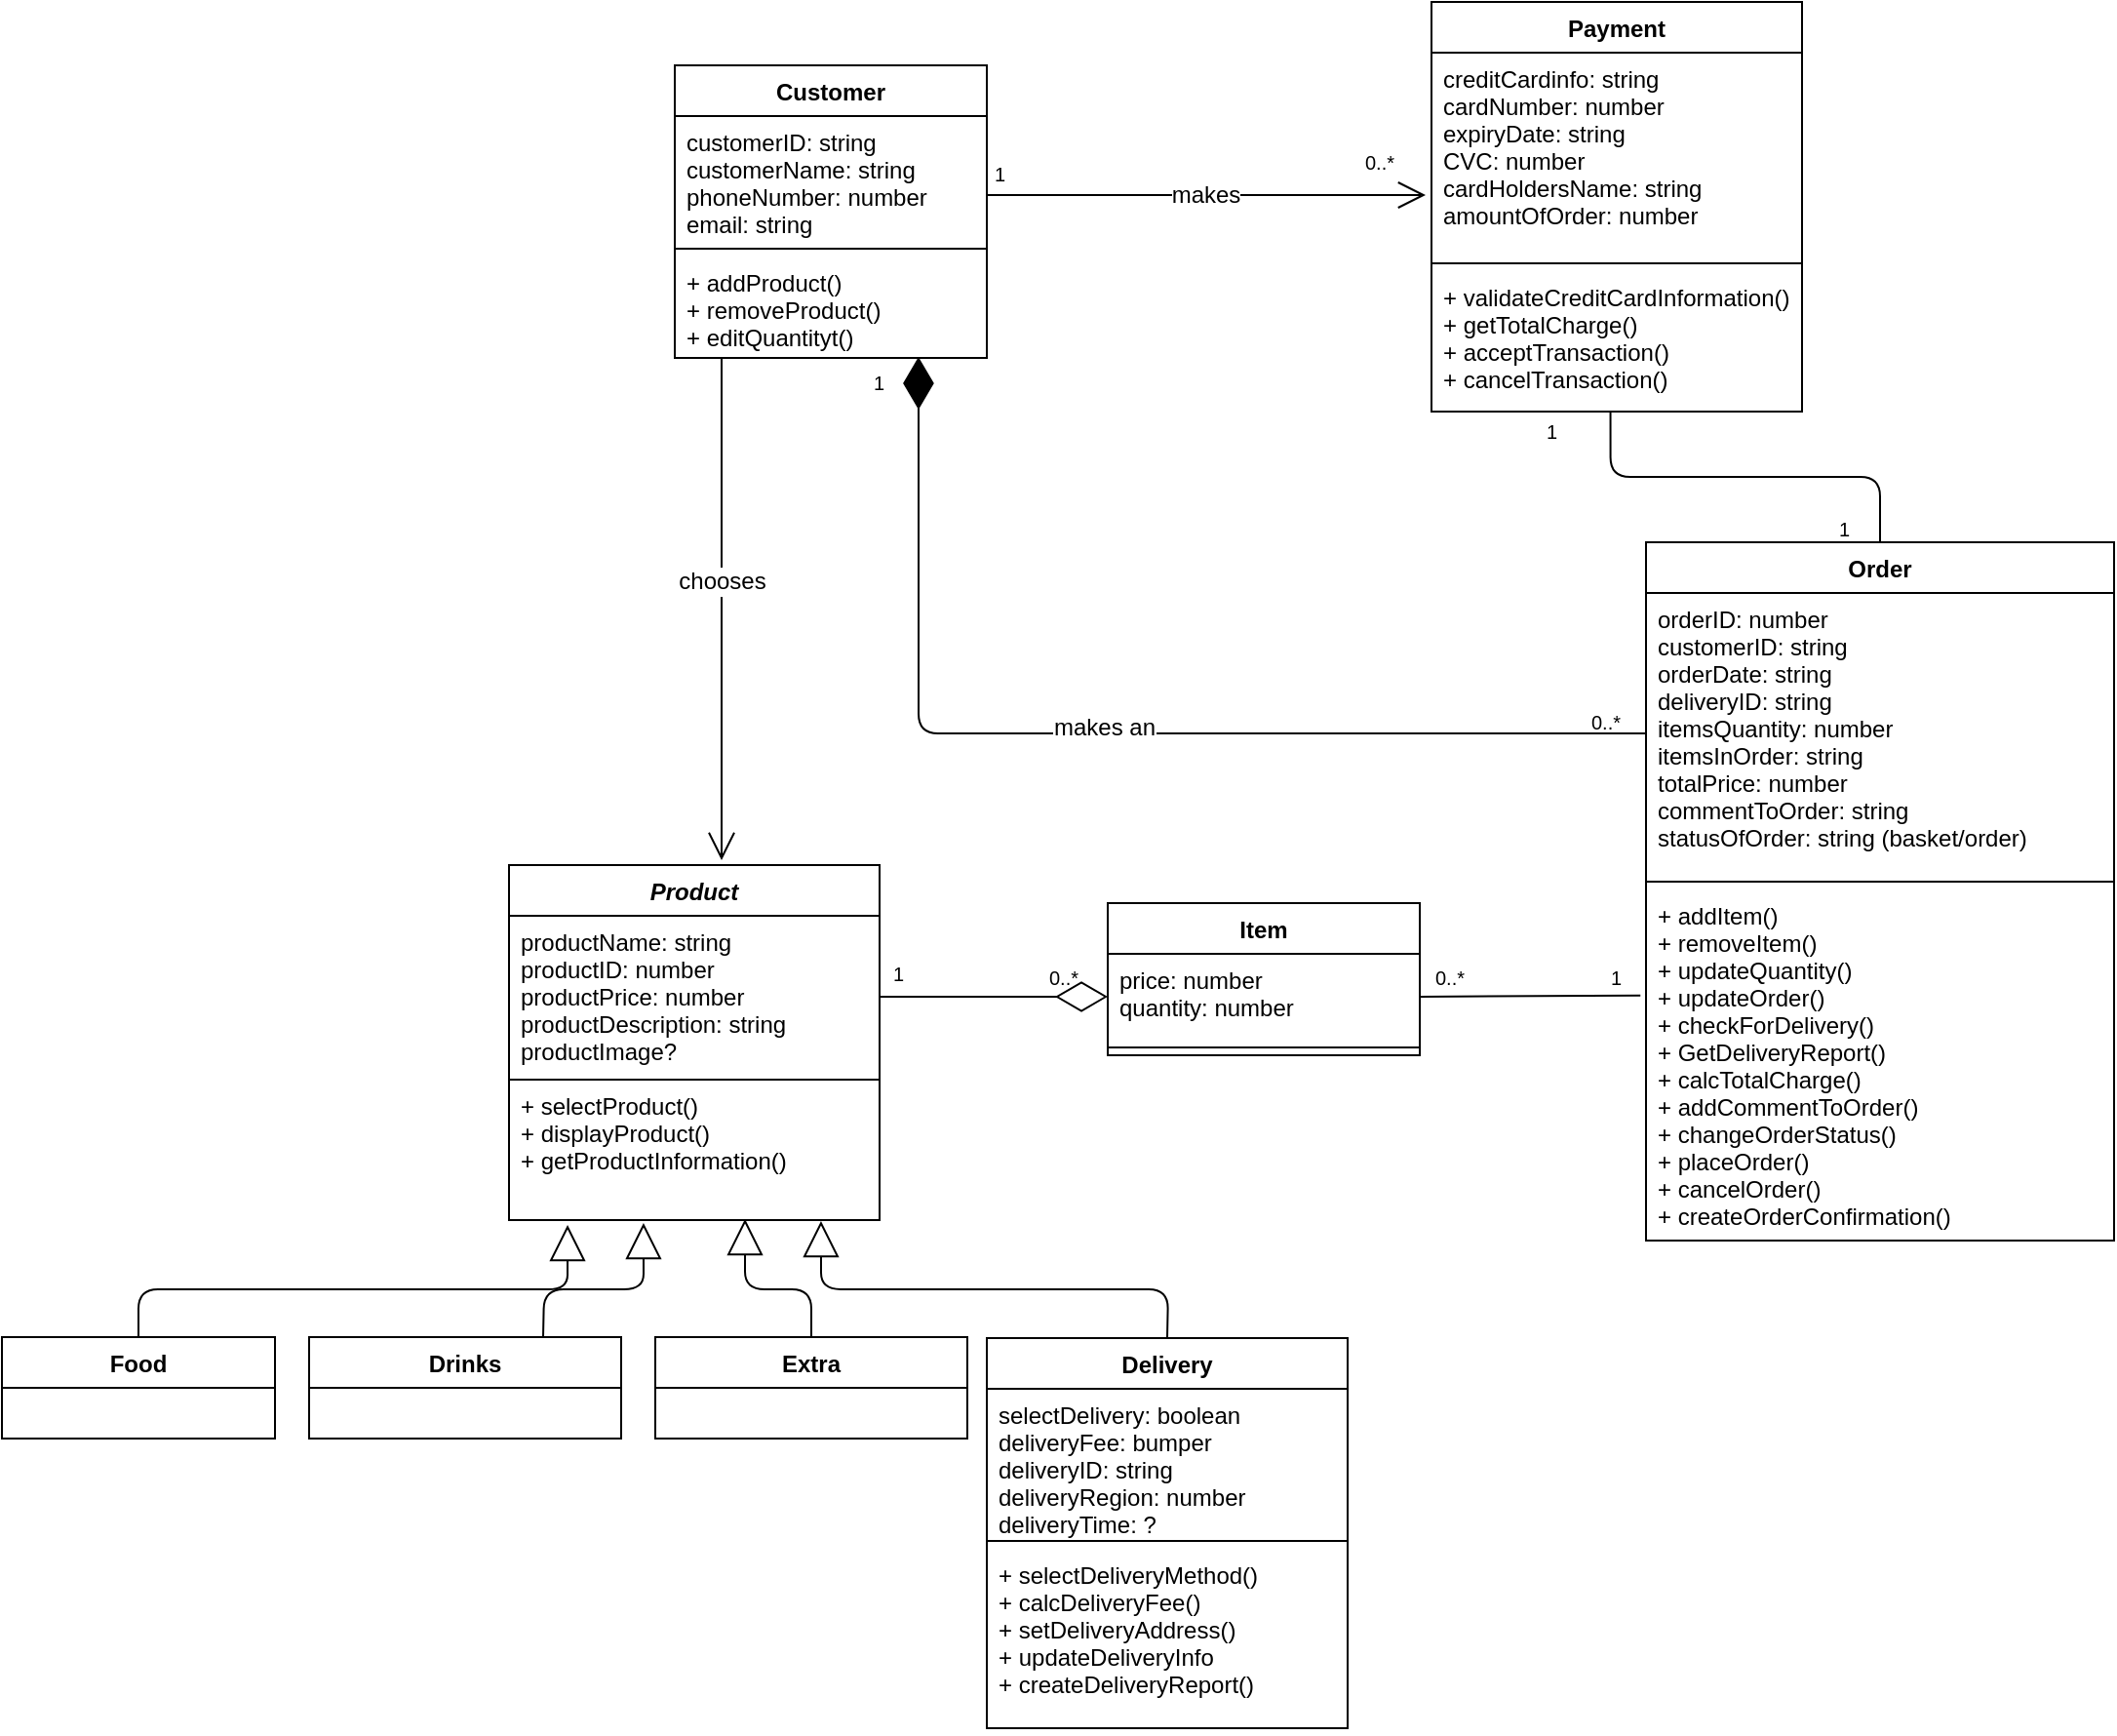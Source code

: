 <mxfile version="12.0.1" type="github" pages="1"><diagram id="oubRnEXqWQR2wV0JlbcT" name="Page-1"><mxGraphModel dx="1594" dy="1776" grid="1" gridSize="10" guides="1" tooltips="1" connect="1" arrows="1" fold="1" page="1" pageScale="1" pageWidth="1169" pageHeight="827" math="0" shadow="0"><root><mxCell id="0"/><mxCell id="1" parent="0"/><mxCell id="WKTzoyoX9BQ7uApisoEN-5" value="Product" style="swimlane;fontStyle=3;align=center;verticalAlign=top;childLayout=stackLayout;horizontal=1;startSize=26;horizontalStack=0;resizeParent=1;resizeParentMax=0;resizeLast=0;collapsible=1;marginBottom=0;" parent="1" vertex="1"><mxGeometry x="290" y="422.5" width="190" height="182" as="geometry"/></mxCell><mxCell id="WKTzoyoX9BQ7uApisoEN-8" value="productName: string &#xa;productID: number&#xa;productPrice: number&#xa;productDescription: string&#xa;productImage?" style="text;strokeColor=#000000;fillColor=none;align=left;verticalAlign=top;spacingLeft=4;spacingRight=4;overflow=hidden;rotatable=0;points=[[0,0.5],[1,0.5]];portConstraint=eastwest;" parent="WKTzoyoX9BQ7uApisoEN-5" vertex="1"><mxGeometry y="26" width="190" height="84" as="geometry"/></mxCell><mxCell id="WKTzoyoX9BQ7uApisoEN-6" value="+ selectProduct()&#xa;+ displayProduct()&#xa;+ getProductInformation()" style="text;strokeColor=none;fillColor=none;align=left;verticalAlign=top;spacingLeft=4;spacingRight=4;overflow=hidden;rotatable=0;points=[[0,0.5],[1,0.5]];portConstraint=eastwest;" parent="WKTzoyoX9BQ7uApisoEN-5" vertex="1"><mxGeometry y="110" width="190" height="72" as="geometry"/></mxCell><mxCell id="WKTzoyoX9BQ7uApisoEN-42" value="Payment" style="swimlane;fontStyle=1;align=center;verticalAlign=top;childLayout=stackLayout;horizontal=1;startSize=26;horizontalStack=0;resizeParent=1;resizeParentMax=0;resizeLast=0;collapsible=1;marginBottom=0;strokeColor=#000000;" parent="1" vertex="1"><mxGeometry x="763" y="-20" width="190" height="210" as="geometry"/></mxCell><mxCell id="_BRZ3xjwzUAnINmf3H9k-23" value="creditCardinfo: string&#xa;cardNumber: number&#xa;expiryDate: string&#xa;CVC: number&#xa;cardHoldersName: string&#xa;amountOfOrder: number" style="text;strokeColor=none;fillColor=none;align=left;verticalAlign=top;spacingLeft=4;spacingRight=4;overflow=hidden;rotatable=0;points=[[0,0.5],[1,0.5]];portConstraint=eastwest;" vertex="1" parent="WKTzoyoX9BQ7uApisoEN-42"><mxGeometry y="26" width="190" height="104" as="geometry"/></mxCell><mxCell id="WKTzoyoX9BQ7uApisoEN-44" value="" style="line;strokeWidth=1;fillColor=none;align=left;verticalAlign=middle;spacingTop=-1;spacingLeft=3;spacingRight=3;rotatable=0;labelPosition=right;points=[];portConstraint=eastwest;" parent="WKTzoyoX9BQ7uApisoEN-42" vertex="1"><mxGeometry y="130" width="190" height="8" as="geometry"/></mxCell><mxCell id="WKTzoyoX9BQ7uApisoEN-45" value="+ validateCreditCardInformation()&#xa;+ getTotalCharge()&#xa;+ acceptTransaction()&#xa;+ cancelTransaction()" style="text;strokeColor=none;fillColor=none;align=left;verticalAlign=top;spacingLeft=4;spacingRight=4;overflow=hidden;rotatable=0;points=[[0,0.5],[1,0.5]];portConstraint=eastwest;" parent="WKTzoyoX9BQ7uApisoEN-42" vertex="1"><mxGeometry y="138" width="190" height="72" as="geometry"/></mxCell><mxCell id="_W1IMvBsjATDuYvXSzq6-1" value="Drinks" style="swimlane;fontStyle=1;align=center;verticalAlign=top;childLayout=stackLayout;horizontal=1;startSize=26;horizontalStack=0;resizeParent=1;resizeParentMax=0;resizeLast=0;collapsible=1;marginBottom=0;" parent="1" vertex="1"><mxGeometry x="187.5" y="664.5" width="160" height="52" as="geometry"/></mxCell><mxCell id="_W1IMvBsjATDuYvXSzq6-14" value="Extra" style="swimlane;fontStyle=1;align=center;verticalAlign=top;childLayout=stackLayout;horizontal=1;startSize=26;horizontalStack=0;resizeParent=1;resizeParentMax=0;resizeLast=0;collapsible=1;marginBottom=0;" parent="1" vertex="1"><mxGeometry x="365" y="664.5" width="160" height="52" as="geometry"/></mxCell><mxCell id="_W1IMvBsjATDuYvXSzq6-18" value="Delivery" style="swimlane;fontStyle=1;align=center;verticalAlign=top;childLayout=stackLayout;horizontal=1;startSize=26;horizontalStack=0;resizeParent=1;resizeParentMax=0;resizeLast=0;collapsible=1;marginBottom=0;" parent="1" vertex="1"><mxGeometry x="535" y="665" width="185" height="200" as="geometry"/></mxCell><mxCell id="BTT1Wvnna2sYC3ly7T8T-30" value="" style="endArrow=block;endSize=16;endFill=0;html=1;entryX=0.637;entryY=0.993;entryDx=0;entryDy=0;entryPerimeter=0;" parent="_W1IMvBsjATDuYvXSzq6-18" target="WKTzoyoX9BQ7uApisoEN-6" edge="1"><mxGeometry width="160" relative="1" as="geometry"><mxPoint x="-90" as="sourcePoint"/><mxPoint x="70" as="targetPoint"/><Array as="points"><mxPoint x="-90" y="-25"/><mxPoint x="-124" y="-25"/></Array></mxGeometry></mxCell><mxCell id="_W1IMvBsjATDuYvXSzq6-19" value="selectDelivery: boolean&#xa;deliveryFee: bumper&#xa;deliveryID: string&#xa;deliveryRegion: number&#xa;deliveryTime: ?" style="text;strokeColor=none;fillColor=none;align=left;verticalAlign=top;spacingLeft=4;spacingRight=4;overflow=hidden;rotatable=0;points=[[0,0.5],[1,0.5]];portConstraint=eastwest;" parent="_W1IMvBsjATDuYvXSzq6-18" vertex="1"><mxGeometry y="26" width="185" height="74" as="geometry"/></mxCell><mxCell id="_W1IMvBsjATDuYvXSzq6-20" value="" style="line;strokeWidth=1;fillColor=none;align=left;verticalAlign=middle;spacingTop=-1;spacingLeft=3;spacingRight=3;rotatable=0;labelPosition=right;points=[];portConstraint=eastwest;" parent="_W1IMvBsjATDuYvXSzq6-18" vertex="1"><mxGeometry y="100" width="185" height="8" as="geometry"/></mxCell><mxCell id="_W1IMvBsjATDuYvXSzq6-21" value="+ selectDeliveryMethod()&#xa;+ calcDeliveryFee()&#xa;+ setDeliveryAddress()&#xa;+ updateDeliveryInfo&#xa;+ createDeliveryReport()" style="text;strokeColor=none;fillColor=none;align=left;verticalAlign=top;spacingLeft=4;spacingRight=4;overflow=hidden;rotatable=0;points=[[0,0.5],[1,0.5]];portConstraint=eastwest;" parent="_W1IMvBsjATDuYvXSzq6-18" vertex="1"><mxGeometry y="108" width="185" height="92" as="geometry"/></mxCell><mxCell id="_W1IMvBsjATDuYvXSzq6-79" value="Food" style="swimlane;fontStyle=1;childLayout=stackLayout;horizontal=1;startSize=26;fillColor=none;horizontalStack=0;resizeParent=1;resizeParentMax=0;resizeLast=0;collapsible=1;marginBottom=0;" parent="1" vertex="1"><mxGeometry x="30" y="664.5" width="140" height="52" as="geometry"/></mxCell><mxCell id="QPRbfnBizexgPWACVOTy-3" value="Order" style="swimlane;fontStyle=1;align=center;verticalAlign=top;childLayout=stackLayout;horizontal=1;startSize=26;horizontalStack=0;resizeParent=1;resizeParentMax=0;resizeLast=0;collapsible=1;marginBottom=0;strokeColor=#000000;" parent="1" vertex="1"><mxGeometry x="873" y="257" width="240" height="358" as="geometry"/></mxCell><mxCell id="QPRbfnBizexgPWACVOTy-4" value="orderID: number&#xa;customerID: string&#xa;orderDate: string&#xa;deliveryID: string&#xa;itemsQuantity: number&#xa;itemsInOrder: string&#xa;totalPrice: number&#xa;commentToOrder: string&#xa;statusOfOrder: string (basket/order)&#xa;" style="text;strokeColor=none;fillColor=none;align=left;verticalAlign=top;spacingLeft=4;spacingRight=4;overflow=hidden;rotatable=0;points=[[0,0.5],[1,0.5]];portConstraint=eastwest;" parent="QPRbfnBizexgPWACVOTy-3" vertex="1"><mxGeometry y="26" width="240" height="144" as="geometry"/></mxCell><mxCell id="QPRbfnBizexgPWACVOTy-5" value="" style="line;strokeWidth=1;fillColor=none;align=left;verticalAlign=middle;spacingTop=-1;spacingLeft=3;spacingRight=3;rotatable=0;labelPosition=right;points=[];portConstraint=eastwest;" parent="QPRbfnBizexgPWACVOTy-3" vertex="1"><mxGeometry y="170" width="240" height="8" as="geometry"/></mxCell><mxCell id="QPRbfnBizexgPWACVOTy-6" value="+ addItem()&#xa;+ removeItem()&#xa;+ updateQuantity()&#xa;+ updateOrder()&#xa;+ checkForDelivery()&#xa;+ GetDeliveryReport()&#xa;+ calcTotalCharge()&#xa;+ addCommentToOrder()&#xa;+ changeOrderStatus()&#xa;+ placeOrder()&#xa;+ cancelOrder()&#xa;+ createOrderConfirmation()" style="text;strokeColor=none;fillColor=none;align=left;verticalAlign=top;spacingLeft=4;spacingRight=4;overflow=hidden;rotatable=0;points=[[0,0.5],[1,0.5]];portConstraint=eastwest;" parent="QPRbfnBizexgPWACVOTy-3" vertex="1"><mxGeometry y="178" width="240" height="180" as="geometry"/></mxCell><mxCell id="BTT1Wvnna2sYC3ly7T8T-26" value="" style="endArrow=block;endSize=16;endFill=0;html=1;exitX=0.5;exitY=0;exitDx=0;exitDy=0;entryX=0.158;entryY=1.035;entryDx=0;entryDy=0;entryPerimeter=0;" parent="1" source="_W1IMvBsjATDuYvXSzq6-79" target="WKTzoyoX9BQ7uApisoEN-6" edge="1"><mxGeometry width="160" relative="1" as="geometry"><mxPoint x="35" y="560" as="sourcePoint"/><mxPoint x="195" y="560" as="targetPoint"/><Array as="points"><mxPoint x="100" y="640"/><mxPoint x="320" y="640"/></Array></mxGeometry></mxCell><mxCell id="BTT1Wvnna2sYC3ly7T8T-28" value="" style="endArrow=block;endSize=16;endFill=0;html=1;entryX=0.363;entryY=1.021;entryDx=0;entryDy=0;entryPerimeter=0;exitX=0.75;exitY=0;exitDx=0;exitDy=0;" parent="1" source="_W1IMvBsjATDuYvXSzq6-1" target="WKTzoyoX9BQ7uApisoEN-6" edge="1"><mxGeometry width="160" relative="1" as="geometry"><mxPoint x="270" y="657" as="sourcePoint"/><mxPoint x="440" y="657" as="targetPoint"/><Array as="points"><mxPoint x="308" y="640"/><mxPoint x="359" y="640"/></Array></mxGeometry></mxCell><mxCell id="BTT1Wvnna2sYC3ly7T8T-29" style="edgeStyle=none;rounded=0;orthogonalLoop=1;jettySize=auto;html=1;entryX=0.5;entryY=0;entryDx=0;entryDy=0;" parent="1" source="_W1IMvBsjATDuYvXSzq6-1" target="_W1IMvBsjATDuYvXSzq6-1" edge="1"><mxGeometry relative="1" as="geometry"/></mxCell><mxCell id="BTT1Wvnna2sYC3ly7T8T-31" value="" style="endArrow=block;endSize=16;endFill=0;html=1;exitX=0.5;exitY=0;exitDx=0;exitDy=0;entryX=0.842;entryY=1.007;entryDx=0;entryDy=0;entryPerimeter=0;" parent="1" source="_W1IMvBsjATDuYvXSzq6-18" target="WKTzoyoX9BQ7uApisoEN-6" edge="1"><mxGeometry width="160" relative="1" as="geometry"><mxPoint x="540" y="570" as="sourcePoint"/><mxPoint x="700" y="570" as="targetPoint"/><Array as="points"><mxPoint x="628" y="640"/><mxPoint x="450" y="640"/></Array></mxGeometry></mxCell><mxCell id="BTT1Wvnna2sYC3ly7T8T-35" value="&lt;font style=&quot;font-size: 10px&quot;&gt;1&lt;/font&gt;" style="text;html=1;resizable=0;points=[];autosize=1;align=left;verticalAlign=top;spacingTop=-4;" parent="1" vertex="1"><mxGeometry x="537" y="58" width="20" height="10" as="geometry"/></mxCell><mxCell id="BTT1Wvnna2sYC3ly7T8T-36" value="&lt;font style=&quot;font-size: 10px&quot;&gt;0..*&lt;/font&gt;" style="text;html=1;resizable=0;points=[];autosize=1;align=left;verticalAlign=top;spacingTop=-4;" parent="1" vertex="1"><mxGeometry x="727" y="52" width="30" height="10" as="geometry"/></mxCell><mxCell id="BTT1Wvnna2sYC3ly7T8T-37" value="" style="endArrow=none;html=1;edgeStyle=orthogonalEdgeStyle;exitX=0.483;exitY=1;exitDx=0;exitDy=0;exitPerimeter=0;entryX=0.5;entryY=0;entryDx=0;entryDy=0;" parent="1" source="WKTzoyoX9BQ7uApisoEN-45" target="QPRbfnBizexgPWACVOTy-3" edge="1"><mxGeometry relative="1" as="geometry"><mxPoint x="883" y="230" as="sourcePoint"/><mxPoint x="1043" y="230" as="targetPoint"/></mxGeometry></mxCell><mxCell id="BTT1Wvnna2sYC3ly7T8T-38" value="&lt;br&gt;" style="resizable=0;html=1;align=left;verticalAlign=bottom;labelBackgroundColor=#ffffff;fontSize=10;" parent="BTT1Wvnna2sYC3ly7T8T-37" connectable="0" vertex="1"><mxGeometry x="-1" relative="1" as="geometry"/></mxCell><mxCell id="BTT1Wvnna2sYC3ly7T8T-39" value="" style="resizable=0;html=1;align=right;verticalAlign=bottom;labelBackgroundColor=#ffffff;fontSize=10;" parent="BTT1Wvnna2sYC3ly7T8T-37" connectable="0" vertex="1"><mxGeometry x="1" relative="1" as="geometry"/></mxCell><mxCell id="BTT1Wvnna2sYC3ly7T8T-40" value="&lt;font style=&quot;font-size: 10px&quot;&gt;1&lt;/font&gt;" style="text;html=1;resizable=0;points=[];autosize=1;align=left;verticalAlign=top;spacingTop=-4;" parent="1" vertex="1"><mxGeometry x="820" y="190" width="20" height="10" as="geometry"/></mxCell><mxCell id="BTT1Wvnna2sYC3ly7T8T-48" value="" style="endArrow=diamondThin;endFill=1;endSize=24;html=1;entryX=0.781;entryY=0.99;entryDx=0;entryDy=0;entryPerimeter=0;exitX=0;exitY=0.5;exitDx=0;exitDy=0;" parent="1" edge="1" target="84nDKl_AJqCo-xtaJHAv-20" source="QPRbfnBizexgPWACVOTy-4"><mxGeometry width="160" relative="1" as="geometry"><mxPoint x="870" y="340" as="sourcePoint"/><mxPoint x="500" y="170" as="targetPoint"/><Array as="points"><mxPoint x="500" y="355"/><mxPoint x="500" y="200"/></Array></mxGeometry></mxCell><mxCell id="_BRZ3xjwzUAnINmf3H9k-16" value="makes an" style="text;html=1;resizable=0;points=[];align=center;verticalAlign=middle;labelBackgroundColor=#ffffff;" vertex="1" connectable="0" parent="BTT1Wvnna2sYC3ly7T8T-48"><mxGeometry x="0.854" y="2" relative="1" as="geometry"><mxPoint x="96.5" y="148.5" as="offset"/></mxGeometry></mxCell><mxCell id="BTT1Wvnna2sYC3ly7T8T-49" value="&lt;font style=&quot;font-size: 10px&quot;&gt;0..*&lt;/font&gt;" style="text;html=1;resizable=0;points=[];autosize=1;align=left;verticalAlign=top;spacingTop=-4;" parent="1" vertex="1"><mxGeometry x="564.5" y="470" width="30" height="10" as="geometry"/></mxCell><mxCell id="BTT1Wvnna2sYC3ly7T8T-52" value="&lt;font style=&quot;font-size: 10px&quot;&gt;1&lt;/font&gt;" style="text;html=1;resizable=0;points=[];autosize=1;align=left;verticalAlign=top;spacingTop=-4;" parent="1" vertex="1"><mxGeometry x="485" y="468" width="20" height="10" as="geometry"/></mxCell><mxCell id="84nDKl_AJqCo-xtaJHAv-17" value="Customer" style="swimlane;fontStyle=1;align=center;verticalAlign=top;childLayout=stackLayout;horizontal=1;startSize=26;horizontalStack=0;resizeParent=1;resizeParentMax=0;resizeLast=0;collapsible=1;marginBottom=0;" parent="1" vertex="1"><mxGeometry x="375" y="12.5" width="160" height="150" as="geometry"/></mxCell><mxCell id="84nDKl_AJqCo-xtaJHAv-18" value="customerID: string&#xa;customerName: string&#xa;phoneNumber: number&#xa;email: string" style="text;strokeColor=none;fillColor=none;align=left;verticalAlign=top;spacingLeft=4;spacingRight=4;overflow=hidden;rotatable=0;points=[[0,0.5],[1,0.5]];portConstraint=eastwest;" parent="84nDKl_AJqCo-xtaJHAv-17" vertex="1"><mxGeometry y="26" width="160" height="64" as="geometry"/></mxCell><mxCell id="84nDKl_AJqCo-xtaJHAv-19" value="" style="line;strokeWidth=1;fillColor=none;align=left;verticalAlign=middle;spacingTop=-1;spacingLeft=3;spacingRight=3;rotatable=0;labelPosition=right;points=[];portConstraint=eastwest;" parent="84nDKl_AJqCo-xtaJHAv-17" vertex="1"><mxGeometry y="90" width="160" height="8" as="geometry"/></mxCell><mxCell id="84nDKl_AJqCo-xtaJHAv-20" value="+ addProduct()&#xa;+ removeProduct()&#xa;+ editQuantityt()" style="text;strokeColor=none;fillColor=none;align=left;verticalAlign=top;spacingLeft=4;spacingRight=4;overflow=hidden;rotatable=0;points=[[0,0.5],[1,0.5]];portConstraint=eastwest;" parent="84nDKl_AJqCo-xtaJHAv-17" vertex="1"><mxGeometry y="98" width="160" height="52" as="geometry"/></mxCell><mxCell id="_BRZ3xjwzUAnINmf3H9k-3" value="Item" style="swimlane;fontStyle=1;align=center;verticalAlign=top;childLayout=stackLayout;horizontal=1;startSize=26;horizontalStack=0;resizeParent=1;resizeParentMax=0;resizeLast=0;collapsible=1;marginBottom=0;" vertex="1" parent="1"><mxGeometry x="597" y="442" width="160" height="78" as="geometry"/></mxCell><mxCell id="_BRZ3xjwzUAnINmf3H9k-4" value="price: number&#xa;quantity: number" style="text;strokeColor=none;fillColor=none;align=left;verticalAlign=top;spacingLeft=4;spacingRight=4;overflow=hidden;rotatable=0;points=[[0,0.5],[1,0.5]];portConstraint=eastwest;" vertex="1" parent="_BRZ3xjwzUAnINmf3H9k-3"><mxGeometry y="26" width="160" height="44" as="geometry"/></mxCell><mxCell id="_BRZ3xjwzUAnINmf3H9k-5" value="" style="line;strokeWidth=1;fillColor=none;align=left;verticalAlign=middle;spacingTop=-1;spacingLeft=3;spacingRight=3;rotatable=0;labelPosition=right;points=[];portConstraint=eastwest;" vertex="1" parent="_BRZ3xjwzUAnINmf3H9k-3"><mxGeometry y="70" width="160" height="8" as="geometry"/></mxCell><mxCell id="_BRZ3xjwzUAnINmf3H9k-12" value="" style="endArrow=none;html=1;exitX=1;exitY=0.5;exitDx=0;exitDy=0;entryX=-0.012;entryY=0.302;entryDx=0;entryDy=0;entryPerimeter=0;" edge="1" parent="1" source="_BRZ3xjwzUAnINmf3H9k-4" target="QPRbfnBizexgPWACVOTy-6"><mxGeometry width="50" height="50" relative="1" as="geometry"><mxPoint x="770" y="590" as="sourcePoint"/><mxPoint x="820" y="540" as="targetPoint"/></mxGeometry></mxCell><mxCell id="_BRZ3xjwzUAnINmf3H9k-13" value="&lt;font style=&quot;font-size: 10px&quot;&gt;0..*&lt;/font&gt;" style="text;html=1;resizable=0;points=[];autosize=1;align=left;verticalAlign=top;spacingTop=-4;" vertex="1" parent="1"><mxGeometry x="763" y="470" width="30" height="10" as="geometry"/></mxCell><mxCell id="_BRZ3xjwzUAnINmf3H9k-14" value="&lt;font style=&quot;font-size: 10px&quot;&gt;1&lt;/font&gt;" style="text;html=1;resizable=0;points=[];autosize=1;align=left;verticalAlign=top;spacingTop=-4;" vertex="1" parent="1"><mxGeometry x="853" y="470" width="20" height="10" as="geometry"/></mxCell><mxCell id="_BRZ3xjwzUAnINmf3H9k-15" value="&lt;font style=&quot;font-size: 10px&quot;&gt;1&lt;/font&gt;" style="text;html=1;resizable=0;points=[];autosize=1;align=left;verticalAlign=top;spacingTop=-4;" vertex="1" parent="1"><mxGeometry x="970" y="240" width="20" height="10" as="geometry"/></mxCell><mxCell id="_BRZ3xjwzUAnINmf3H9k-17" value="&lt;font style=&quot;font-size: 10px&quot;&gt;1&lt;/font&gt;" style="text;html=1;resizable=0;points=[];autosize=1;align=left;verticalAlign=top;spacingTop=-4;" vertex="1" parent="1"><mxGeometry x="475" y="165" width="20" height="10" as="geometry"/></mxCell><mxCell id="_BRZ3xjwzUAnINmf3H9k-18" value="&lt;font style=&quot;font-size: 10px&quot;&gt;0..*&lt;/font&gt;" style="text;html=1;resizable=0;points=[];autosize=1;align=left;verticalAlign=top;spacingTop=-4;" vertex="1" parent="1"><mxGeometry x="843" y="338.5" width="30" height="10" as="geometry"/></mxCell><mxCell id="_BRZ3xjwzUAnINmf3H9k-22" value="" style="endArrow=open;endFill=1;endSize=12;html=1;" edge="1" parent="1"><mxGeometry width="160" relative="1" as="geometry"><mxPoint x="535" y="79" as="sourcePoint"/><mxPoint x="760" y="79" as="targetPoint"/></mxGeometry></mxCell><mxCell id="_BRZ3xjwzUAnINmf3H9k-24" value="makes" style="text;html=1;resizable=0;points=[];align=center;verticalAlign=middle;labelBackgroundColor=#ffffff;" vertex="1" connectable="0" parent="_BRZ3xjwzUAnINmf3H9k-22"><mxGeometry x="-0.281" relative="1" as="geometry"><mxPoint x="31" y="-0.5" as="offset"/></mxGeometry></mxCell><mxCell id="_BRZ3xjwzUAnINmf3H9k-26" value="" style="endArrow=diamondThin;endFill=0;endSize=24;html=1;entryX=0;entryY=0.5;entryDx=0;entryDy=0;" edge="1" parent="1" target="_BRZ3xjwzUAnINmf3H9k-4"><mxGeometry width="160" relative="1" as="geometry"><mxPoint x="480" y="490" as="sourcePoint"/><mxPoint x="590" y="490" as="targetPoint"/></mxGeometry></mxCell><mxCell id="_BRZ3xjwzUAnINmf3H9k-29" value="" style="endArrow=open;endFill=1;endSize=12;html=1;exitX=0.15;exitY=1.01;exitDx=0;exitDy=0;exitPerimeter=0;" edge="1" parent="1" source="84nDKl_AJqCo-xtaJHAv-20"><mxGeometry width="160" relative="1" as="geometry"><mxPoint x="320" y="190" as="sourcePoint"/><mxPoint x="399" y="420" as="targetPoint"/></mxGeometry></mxCell><mxCell id="_BRZ3xjwzUAnINmf3H9k-30" value="chooses" style="text;html=1;resizable=0;points=[];align=center;verticalAlign=middle;labelBackgroundColor=#ffffff;" vertex="1" connectable="0" parent="_BRZ3xjwzUAnINmf3H9k-29"><mxGeometry x="-0.113" relative="1" as="geometry"><mxPoint as="offset"/></mxGeometry></mxCell></root></mxGraphModel></diagram></mxfile>